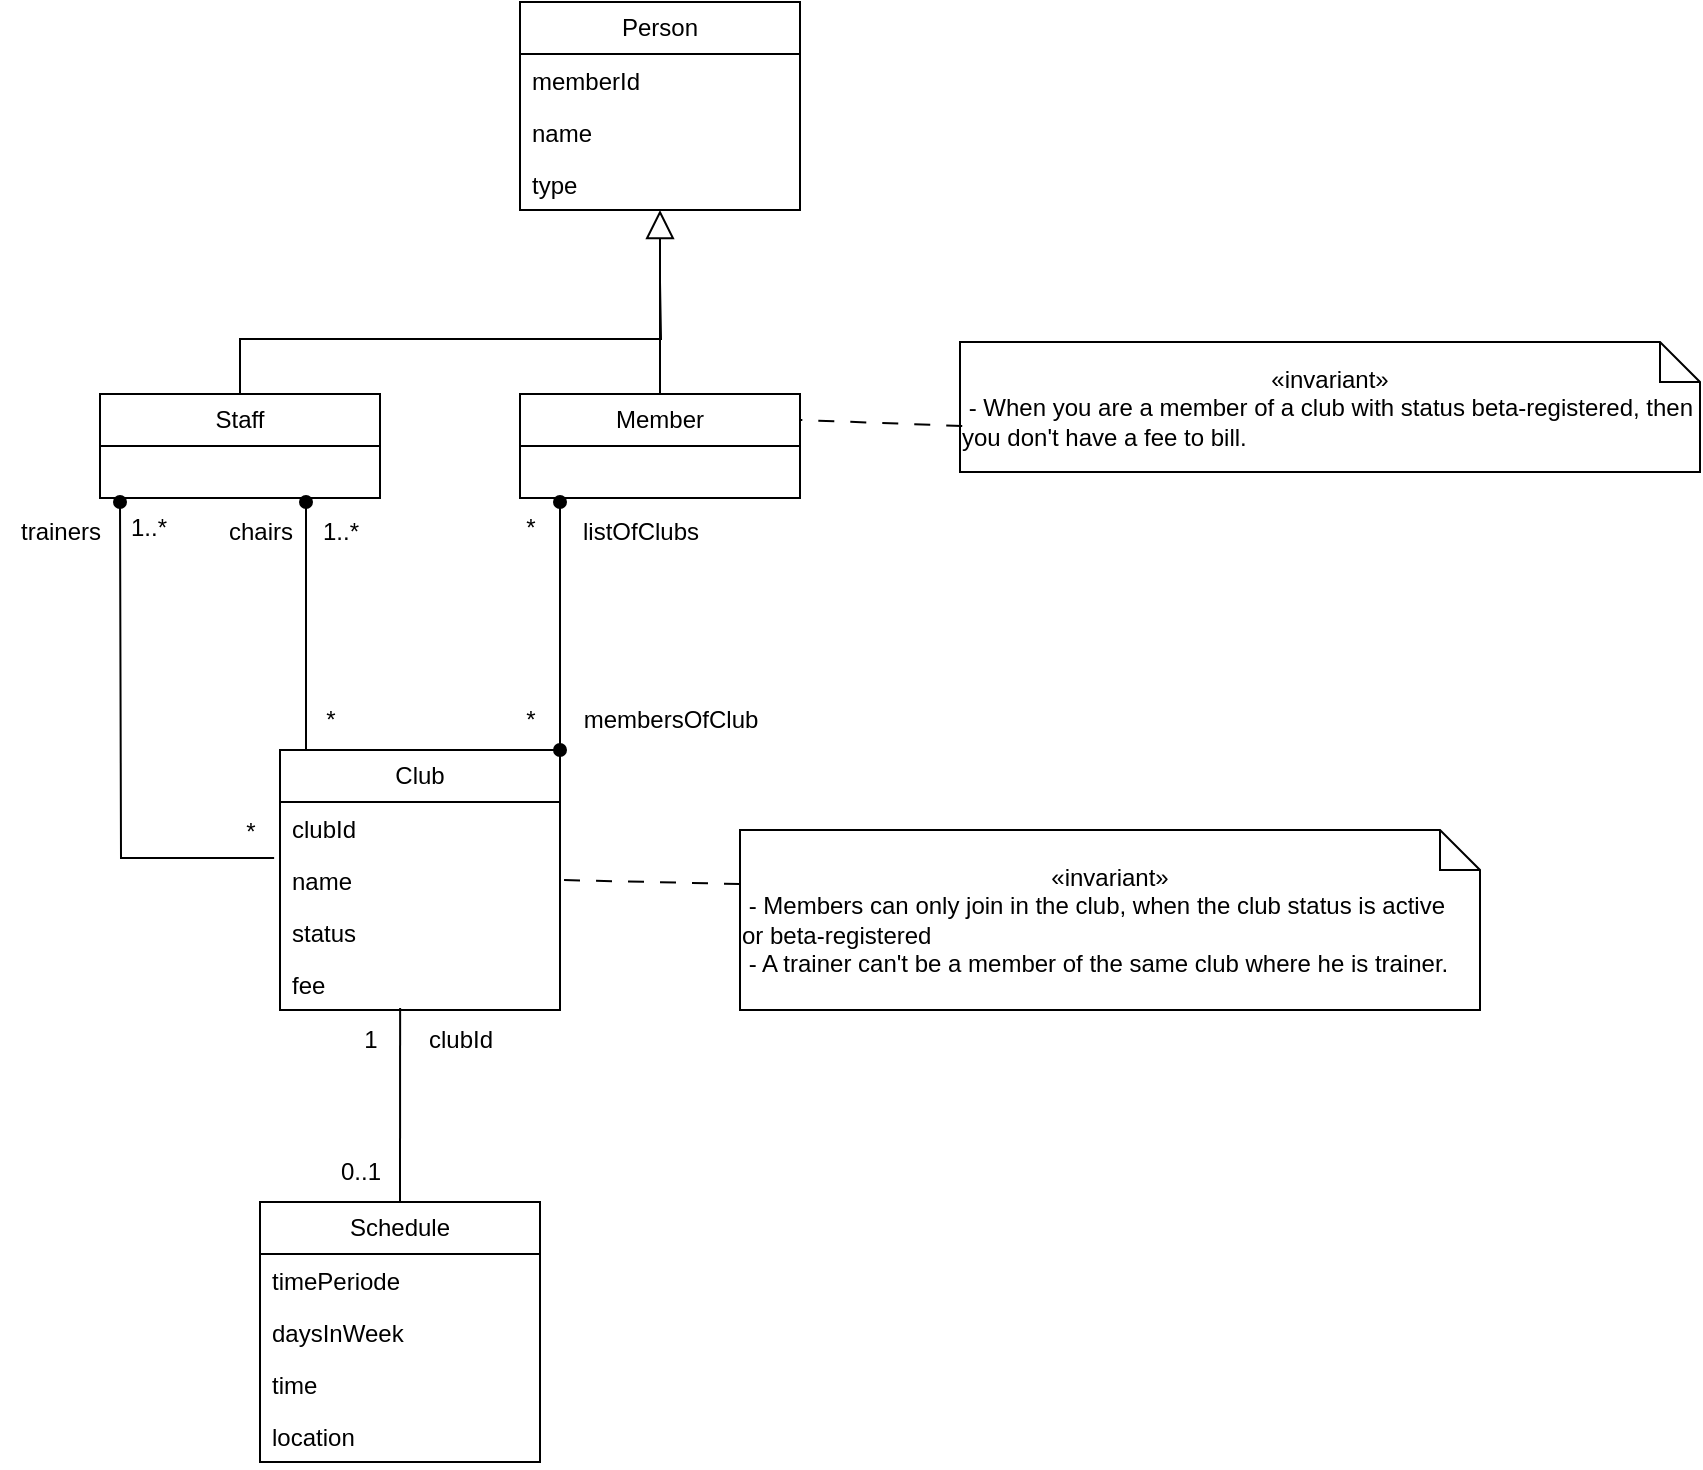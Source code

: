<mxfile version="21.3.8" type="device">
  <diagram name="Seite-1" id="PuUvwu1YvjgNKgVuXKM4">
    <mxGraphModel dx="2261" dy="1876" grid="1" gridSize="10" guides="1" tooltips="1" connect="1" arrows="1" fold="1" page="1" pageScale="1" pageWidth="827" pageHeight="1169" math="0" shadow="0">
      <root>
        <mxCell id="0" />
        <mxCell id="1" parent="0" />
        <mxCell id="EMkJ6KNOxDelHF8I2zOZ-5" value="" style="edgeStyle=orthogonalEdgeStyle;rounded=0;orthogonalLoop=1;jettySize=auto;html=1;endArrow=block;endFill=0;endSize=12;exitX=0.5;exitY=0;exitDx=0;exitDy=0;" edge="1" parent="1" source="9dghq6FsNL-RzNGUjoit-1" target="EMkJ6KNOxDelHF8I2zOZ-1">
          <mxGeometry relative="1" as="geometry" />
        </mxCell>
        <mxCell id="9dghq6FsNL-RzNGUjoit-1" value="Member" style="swimlane;fontStyle=0;childLayout=stackLayout;horizontal=1;startSize=26;fillColor=none;horizontalStack=0;resizeParent=1;resizeParentMax=0;resizeLast=0;collapsible=1;marginBottom=0;whiteSpace=wrap;html=1;" parent="1" vertex="1">
          <mxGeometry x="100" y="46" width="140" height="52" as="geometry" />
        </mxCell>
        <mxCell id="9dghq6FsNL-RzNGUjoit-5" value="Club" style="swimlane;fontStyle=0;childLayout=stackLayout;horizontal=1;startSize=26;fillColor=none;horizontalStack=0;resizeParent=1;resizeParentMax=0;resizeLast=0;collapsible=1;marginBottom=0;whiteSpace=wrap;html=1;" parent="1" vertex="1">
          <mxGeometry x="-20" y="224" width="140" height="130" as="geometry" />
        </mxCell>
        <mxCell id="9dghq6FsNL-RzNGUjoit-6" value="clubId" style="text;strokeColor=none;fillColor=none;align=left;verticalAlign=top;spacingLeft=4;spacingRight=4;overflow=hidden;rotatable=0;points=[[0,0.5],[1,0.5]];portConstraint=eastwest;whiteSpace=wrap;html=1;" parent="9dghq6FsNL-RzNGUjoit-5" vertex="1">
          <mxGeometry y="26" width="140" height="26" as="geometry" />
        </mxCell>
        <mxCell id="9dghq6FsNL-RzNGUjoit-7" value="name" style="text;strokeColor=none;fillColor=none;align=left;verticalAlign=top;spacingLeft=4;spacingRight=4;overflow=hidden;rotatable=0;points=[[0,0.5],[1,0.5]];portConstraint=eastwest;whiteSpace=wrap;html=1;" parent="9dghq6FsNL-RzNGUjoit-5" vertex="1">
          <mxGeometry y="52" width="140" height="26" as="geometry" />
        </mxCell>
        <mxCell id="9dghq6FsNL-RzNGUjoit-8" value="status" style="text;strokeColor=none;fillColor=none;align=left;verticalAlign=top;spacingLeft=4;spacingRight=4;overflow=hidden;rotatable=0;points=[[0,0.5],[1,0.5]];portConstraint=eastwest;whiteSpace=wrap;html=1;" parent="9dghq6FsNL-RzNGUjoit-5" vertex="1">
          <mxGeometry y="78" width="140" height="26" as="geometry" />
        </mxCell>
        <mxCell id="9dghq6FsNL-RzNGUjoit-19" value="fee" style="text;strokeColor=none;fillColor=none;align=left;verticalAlign=top;spacingLeft=4;spacingRight=4;overflow=hidden;rotatable=0;points=[[0,0.5],[1,0.5]];portConstraint=eastwest;whiteSpace=wrap;html=1;" parent="9dghq6FsNL-RzNGUjoit-5" vertex="1">
          <mxGeometry y="104" width="140" height="26" as="geometry" />
        </mxCell>
        <mxCell id="9dghq6FsNL-RzNGUjoit-9" value="Schedule" style="swimlane;fontStyle=0;childLayout=stackLayout;horizontal=1;startSize=26;fillColor=none;horizontalStack=0;resizeParent=1;resizeParentMax=0;resizeLast=0;collapsible=1;marginBottom=0;whiteSpace=wrap;html=1;" parent="1" vertex="1">
          <mxGeometry x="-30" y="450" width="140" height="130" as="geometry" />
        </mxCell>
        <mxCell id="9dghq6FsNL-RzNGUjoit-10" value="timePeriode" style="text;strokeColor=none;fillColor=none;align=left;verticalAlign=top;spacingLeft=4;spacingRight=4;overflow=hidden;rotatable=0;points=[[0,0.5],[1,0.5]];portConstraint=eastwest;whiteSpace=wrap;html=1;" parent="9dghq6FsNL-RzNGUjoit-9" vertex="1">
          <mxGeometry y="26" width="140" height="26" as="geometry" />
        </mxCell>
        <mxCell id="9dghq6FsNL-RzNGUjoit-11" value="daysInWeek" style="text;strokeColor=none;fillColor=none;align=left;verticalAlign=top;spacingLeft=4;spacingRight=4;overflow=hidden;rotatable=0;points=[[0,0.5],[1,0.5]];portConstraint=eastwest;whiteSpace=wrap;html=1;" parent="9dghq6FsNL-RzNGUjoit-9" vertex="1">
          <mxGeometry y="52" width="140" height="26" as="geometry" />
        </mxCell>
        <mxCell id="9dghq6FsNL-RzNGUjoit-12" value="time" style="text;strokeColor=none;fillColor=none;align=left;verticalAlign=top;spacingLeft=4;spacingRight=4;overflow=hidden;rotatable=0;points=[[0,0.5],[1,0.5]];portConstraint=eastwest;whiteSpace=wrap;html=1;" parent="9dghq6FsNL-RzNGUjoit-9" vertex="1">
          <mxGeometry y="78" width="140" height="26" as="geometry" />
        </mxCell>
        <mxCell id="9dghq6FsNL-RzNGUjoit-33" value="location" style="text;strokeColor=none;fillColor=none;align=left;verticalAlign=top;spacingLeft=4;spacingRight=4;overflow=hidden;rotatable=0;points=[[0,0.5],[1,0.5]];portConstraint=eastwest;whiteSpace=wrap;html=1;" parent="9dghq6FsNL-RzNGUjoit-9" vertex="1">
          <mxGeometry y="104" width="140" height="26" as="geometry" />
        </mxCell>
        <mxCell id="9dghq6FsNL-RzNGUjoit-17" value="" style="endArrow=none;html=1;rounded=0;entryX=0.093;entryY=0;entryDx=0;entryDy=0;endFill=0;startArrow=oval;startFill=1;entryPerimeter=0;" parent="1" target="9dghq6FsNL-RzNGUjoit-5" edge="1">
          <mxGeometry relative="1" as="geometry">
            <mxPoint x="-7" y="100" as="sourcePoint" />
            <mxPoint x="507.06" y="108.94" as="targetPoint" />
          </mxGeometry>
        </mxCell>
        <mxCell id="9dghq6FsNL-RzNGUjoit-18" value="listOfClubs" style="text;html=1;align=center;verticalAlign=middle;resizable=0;points=[];autosize=1;strokeColor=none;fillColor=none;" parent="1" vertex="1">
          <mxGeometry x="120" y="100" width="80" height="30" as="geometry" />
        </mxCell>
        <mxCell id="9dghq6FsNL-RzNGUjoit-21" value="*" style="text;html=1;align=center;verticalAlign=middle;resizable=0;points=[];autosize=1;strokeColor=none;fillColor=none;" parent="1" vertex="1">
          <mxGeometry x="90" y="98" width="30" height="30" as="geometry" />
        </mxCell>
        <mxCell id="9dghq6FsNL-RzNGUjoit-22" value="*" style="text;html=1;align=center;verticalAlign=middle;resizable=0;points=[];autosize=1;strokeColor=none;fillColor=none;" parent="1" vertex="1">
          <mxGeometry x="90" y="194" width="30" height="30" as="geometry" />
        </mxCell>
        <mxCell id="9dghq6FsNL-RzNGUjoit-23" value="" style="endArrow=oval;html=1;rounded=0;entryX=1;entryY=0;entryDx=0;entryDy=0;startArrow=oval;startFill=1;endFill=1;" parent="1" target="9dghq6FsNL-RzNGUjoit-5" edge="1">
          <mxGeometry relative="1" as="geometry">
            <mxPoint x="120" y="100" as="sourcePoint" />
            <mxPoint x="508.04" y="222.99" as="targetPoint" />
          </mxGeometry>
        </mxCell>
        <mxCell id="9dghq6FsNL-RzNGUjoit-24" value="trainers" style="text;html=1;align=center;verticalAlign=middle;resizable=0;points=[];autosize=1;strokeColor=none;fillColor=none;" parent="1" vertex="1">
          <mxGeometry x="-160" y="100" width="60" height="30" as="geometry" />
        </mxCell>
        <mxCell id="9dghq6FsNL-RzNGUjoit-25" value="1..*" style="text;html=1;align=center;verticalAlign=middle;resizable=0;points=[];autosize=1;strokeColor=none;fillColor=none;" parent="1" vertex="1">
          <mxGeometry x="-10" y="100" width="40" height="30" as="geometry" />
        </mxCell>
        <mxCell id="9dghq6FsNL-RzNGUjoit-26" value="*" style="text;html=1;align=center;verticalAlign=middle;resizable=0;points=[];autosize=1;strokeColor=none;fillColor=none;" parent="1" vertex="1">
          <mxGeometry x="-10" y="194" width="30" height="30" as="geometry" />
        </mxCell>
        <mxCell id="9dghq6FsNL-RzNGUjoit-27" value="membersOfClub" style="text;html=1;align=center;verticalAlign=middle;resizable=0;points=[];autosize=1;strokeColor=none;fillColor=none;" parent="1" vertex="1">
          <mxGeometry x="120" y="194" width="110" height="30" as="geometry" />
        </mxCell>
        <mxCell id="9dghq6FsNL-RzNGUjoit-29" style="rounded=0;orthogonalLoop=1;jettySize=auto;html=1;exitX=0.5;exitY=0;exitDx=0;exitDy=0;endArrow=none;endFill=0;entryX=0.429;entryY=0.962;entryDx=0;entryDy=0;entryPerimeter=0;" parent="1" source="9dghq6FsNL-RzNGUjoit-9" target="9dghq6FsNL-RzNGUjoit-19" edge="1">
          <mxGeometry relative="1" as="geometry">
            <mxPoint x="40" y="360" as="targetPoint" />
          </mxGeometry>
        </mxCell>
        <mxCell id="9dghq6FsNL-RzNGUjoit-30" value="0..1" style="text;html=1;align=center;verticalAlign=middle;resizable=0;points=[];autosize=1;strokeColor=none;fillColor=none;" parent="1" vertex="1">
          <mxGeometry y="420" width="40" height="30" as="geometry" />
        </mxCell>
        <mxCell id="9dghq6FsNL-RzNGUjoit-31" value="1" style="text;html=1;align=center;verticalAlign=middle;resizable=0;points=[];autosize=1;strokeColor=none;fillColor=none;" parent="1" vertex="1">
          <mxGeometry x="10" y="354" width="30" height="30" as="geometry" />
        </mxCell>
        <mxCell id="9dghq6FsNL-RzNGUjoit-32" value="clubId" style="text;html=1;align=center;verticalAlign=middle;resizable=0;points=[];autosize=1;strokeColor=none;fillColor=none;" parent="1" vertex="1">
          <mxGeometry x="40" y="354" width="60" height="30" as="geometry" />
        </mxCell>
        <mxCell id="e8esufQxgk4ulArJOHBm-1" value="&lt;div style=&quot;&quot;&gt;&lt;span style=&quot;background-color: initial;&quot;&gt;«invariant»&lt;/span&gt;&lt;/div&gt;&lt;div style=&quot;text-align: left;&quot;&gt;&lt;span style=&quot;background-color: initial;&quot;&gt;&amp;nbsp;- Members can only join in the club, when the club status is active&amp;nbsp; &amp;nbsp; or beta-registered&lt;/span&gt;&lt;/div&gt;&lt;div style=&quot;text-align: left;&quot;&gt;&amp;nbsp;- A trainer can&#39;t be a member of the same club where he is trainer.&lt;/div&gt;" style="shape=note;size=20;whiteSpace=wrap;html=1;" parent="1" vertex="1">
          <mxGeometry x="210" y="264" width="370" height="90" as="geometry" />
        </mxCell>
        <mxCell id="e8esufQxgk4ulArJOHBm-3" style="rounded=0;orthogonalLoop=1;jettySize=auto;html=1;exitX=0;exitY=0.3;exitDx=0;exitDy=0;endArrow=none;endFill=0;exitPerimeter=0;entryX=1;entryY=0.5;entryDx=0;entryDy=0;dashed=1;dashPattern=8 8;" parent="1" source="e8esufQxgk4ulArJOHBm-1" target="9dghq6FsNL-RzNGUjoit-7" edge="1">
          <mxGeometry relative="1" as="geometry">
            <mxPoint x="480" y="335" as="sourcePoint" />
            <mxPoint x="650" y="260" as="targetPoint" />
          </mxGeometry>
        </mxCell>
        <mxCell id="e8esufQxgk4ulArJOHBm-4" value="&lt;div style=&quot;&quot;&gt;&lt;span style=&quot;background-color: initial;&quot;&gt;«invariant»&lt;/span&gt;&lt;/div&gt;&lt;div style=&quot;text-align: left;&quot;&gt;&lt;span style=&quot;background-color: initial;&quot;&gt;&amp;nbsp;-&amp;nbsp;&lt;/span&gt;&lt;span style=&quot;background-color: initial;&quot;&gt;When you are a member of a club with status beta-registered, then you don&#39;t have a fee to bill.&lt;/span&gt;&lt;/div&gt;" style="shape=note;size=20;whiteSpace=wrap;html=1;" parent="1" vertex="1">
          <mxGeometry x="320" y="20" width="370" height="65" as="geometry" />
        </mxCell>
        <mxCell id="e8esufQxgk4ulArJOHBm-5" style="rounded=0;orthogonalLoop=1;jettySize=auto;html=1;exitX=0.003;exitY=0.646;exitDx=0;exitDy=0;endArrow=none;endFill=0;exitPerimeter=0;entryX=1;entryY=0.25;entryDx=0;entryDy=0;dashed=1;dashPattern=8 8;" parent="1" source="e8esufQxgk4ulArJOHBm-4" target="9dghq6FsNL-RzNGUjoit-1" edge="1">
          <mxGeometry relative="1" as="geometry">
            <mxPoint x="18" y="468" as="sourcePoint" />
            <mxPoint x="164.96" y="100.002" as="targetPoint" />
          </mxGeometry>
        </mxCell>
        <mxCell id="e8esufQxgk4ulArJOHBm-8" value="" style="endArrow=none;html=1;entryX=-0.021;entryY=0.077;entryDx=0;entryDy=0;startArrow=oval;startFill=1;entryPerimeter=0;jumpStyle=none;rounded=0;edgeStyle=orthogonalEdgeStyle;" parent="1" target="9dghq6FsNL-RzNGUjoit-7" edge="1">
          <mxGeometry relative="1" as="geometry">
            <mxPoint x="-100" y="100" as="sourcePoint" />
            <mxPoint x="490" y="260" as="targetPoint" />
          </mxGeometry>
        </mxCell>
        <mxCell id="e8esufQxgk4ulArJOHBm-9" value="chairs" style="text;html=1;align=center;verticalAlign=middle;resizable=0;points=[];autosize=1;strokeColor=none;fillColor=none;" parent="1" vertex="1">
          <mxGeometry x="-60" y="100" width="60" height="30" as="geometry" />
        </mxCell>
        <mxCell id="e8esufQxgk4ulArJOHBm-10" value="1..*" style="text;html=1;align=center;verticalAlign=middle;resizable=0;points=[];autosize=1;strokeColor=none;fillColor=none;" parent="1" vertex="1">
          <mxGeometry x="-106" y="98" width="40" height="30" as="geometry" />
        </mxCell>
        <mxCell id="e8esufQxgk4ulArJOHBm-11" value="*" style="text;html=1;align=center;verticalAlign=middle;resizable=0;points=[];autosize=1;strokeColor=none;fillColor=none;" parent="1" vertex="1">
          <mxGeometry x="-50" y="250" width="30" height="30" as="geometry" />
        </mxCell>
        <mxCell id="EMkJ6KNOxDelHF8I2zOZ-1" value="Person" style="swimlane;fontStyle=0;childLayout=stackLayout;horizontal=1;startSize=26;fillColor=none;horizontalStack=0;resizeParent=1;resizeParentMax=0;resizeLast=0;collapsible=1;marginBottom=0;whiteSpace=wrap;html=1;" vertex="1" parent="1">
          <mxGeometry x="100" y="-150" width="140" height="104" as="geometry" />
        </mxCell>
        <mxCell id="EMkJ6KNOxDelHF8I2zOZ-2" value="memberId" style="text;strokeColor=none;fillColor=none;align=left;verticalAlign=top;spacingLeft=4;spacingRight=4;overflow=hidden;rotatable=0;points=[[0,0.5],[1,0.5]];portConstraint=eastwest;whiteSpace=wrap;html=1;" vertex="1" parent="EMkJ6KNOxDelHF8I2zOZ-1">
          <mxGeometry y="26" width="140" height="26" as="geometry" />
        </mxCell>
        <mxCell id="EMkJ6KNOxDelHF8I2zOZ-3" value="name" style="text;strokeColor=none;fillColor=none;align=left;verticalAlign=top;spacingLeft=4;spacingRight=4;overflow=hidden;rotatable=0;points=[[0,0.5],[1,0.5]];portConstraint=eastwest;whiteSpace=wrap;html=1;" vertex="1" parent="EMkJ6KNOxDelHF8I2zOZ-1">
          <mxGeometry y="52" width="140" height="26" as="geometry" />
        </mxCell>
        <mxCell id="EMkJ6KNOxDelHF8I2zOZ-4" value="type" style="text;strokeColor=none;fillColor=none;align=left;verticalAlign=top;spacingLeft=4;spacingRight=4;overflow=hidden;rotatable=0;points=[[0,0.5],[1,0.5]];portConstraint=eastwest;whiteSpace=wrap;html=1;" vertex="1" parent="EMkJ6KNOxDelHF8I2zOZ-1">
          <mxGeometry y="78" width="140" height="26" as="geometry" />
        </mxCell>
        <mxCell id="EMkJ6KNOxDelHF8I2zOZ-10" style="edgeStyle=orthogonalEdgeStyle;rounded=0;orthogonalLoop=1;jettySize=auto;html=1;exitX=0.5;exitY=0;exitDx=0;exitDy=0;endArrow=none;endFill=0;" edge="1" parent="1" source="EMkJ6KNOxDelHF8I2zOZ-6">
          <mxGeometry relative="1" as="geometry">
            <mxPoint x="170" y="-10" as="targetPoint" />
          </mxGeometry>
        </mxCell>
        <mxCell id="EMkJ6KNOxDelHF8I2zOZ-6" value="Staff" style="swimlane;fontStyle=0;childLayout=stackLayout;horizontal=1;startSize=26;fillColor=none;horizontalStack=0;resizeParent=1;resizeParentMax=0;resizeLast=0;collapsible=1;marginBottom=0;whiteSpace=wrap;html=1;" vertex="1" parent="1">
          <mxGeometry x="-110" y="46" width="140" height="52" as="geometry" />
        </mxCell>
      </root>
    </mxGraphModel>
  </diagram>
</mxfile>
